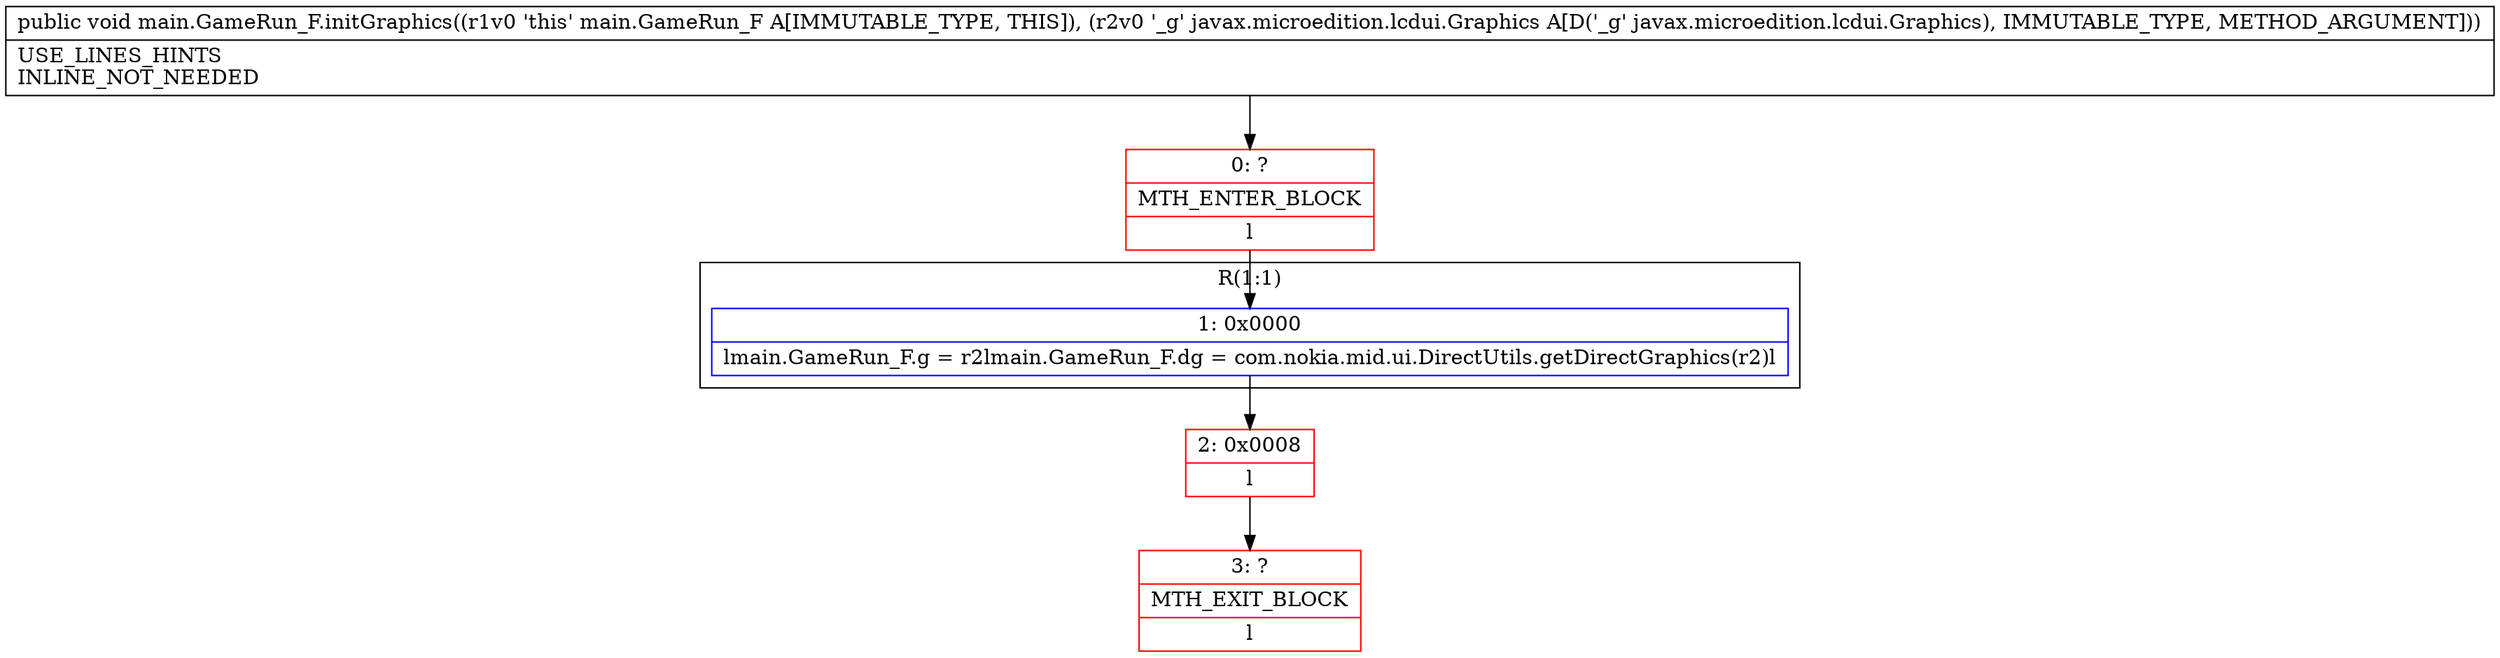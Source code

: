 digraph "CFG formain.GameRun_F.initGraphics(Ljavax\/microedition\/lcdui\/Graphics;)V" {
subgraph cluster_Region_541274950 {
label = "R(1:1)";
node [shape=record,color=blue];
Node_1 [shape=record,label="{1\:\ 0x0000|lmain.GameRun_F.g = r2lmain.GameRun_F.dg = com.nokia.mid.ui.DirectUtils.getDirectGraphics(r2)l}"];
}
Node_0 [shape=record,color=red,label="{0\:\ ?|MTH_ENTER_BLOCK\l|l}"];
Node_2 [shape=record,color=red,label="{2\:\ 0x0008|l}"];
Node_3 [shape=record,color=red,label="{3\:\ ?|MTH_EXIT_BLOCK\l|l}"];
MethodNode[shape=record,label="{public void main.GameRun_F.initGraphics((r1v0 'this' main.GameRun_F A[IMMUTABLE_TYPE, THIS]), (r2v0 '_g' javax.microedition.lcdui.Graphics A[D('_g' javax.microedition.lcdui.Graphics), IMMUTABLE_TYPE, METHOD_ARGUMENT]))  | USE_LINES_HINTS\lINLINE_NOT_NEEDED\l}"];
MethodNode -> Node_0;
Node_1 -> Node_2;
Node_0 -> Node_1;
Node_2 -> Node_3;
}

